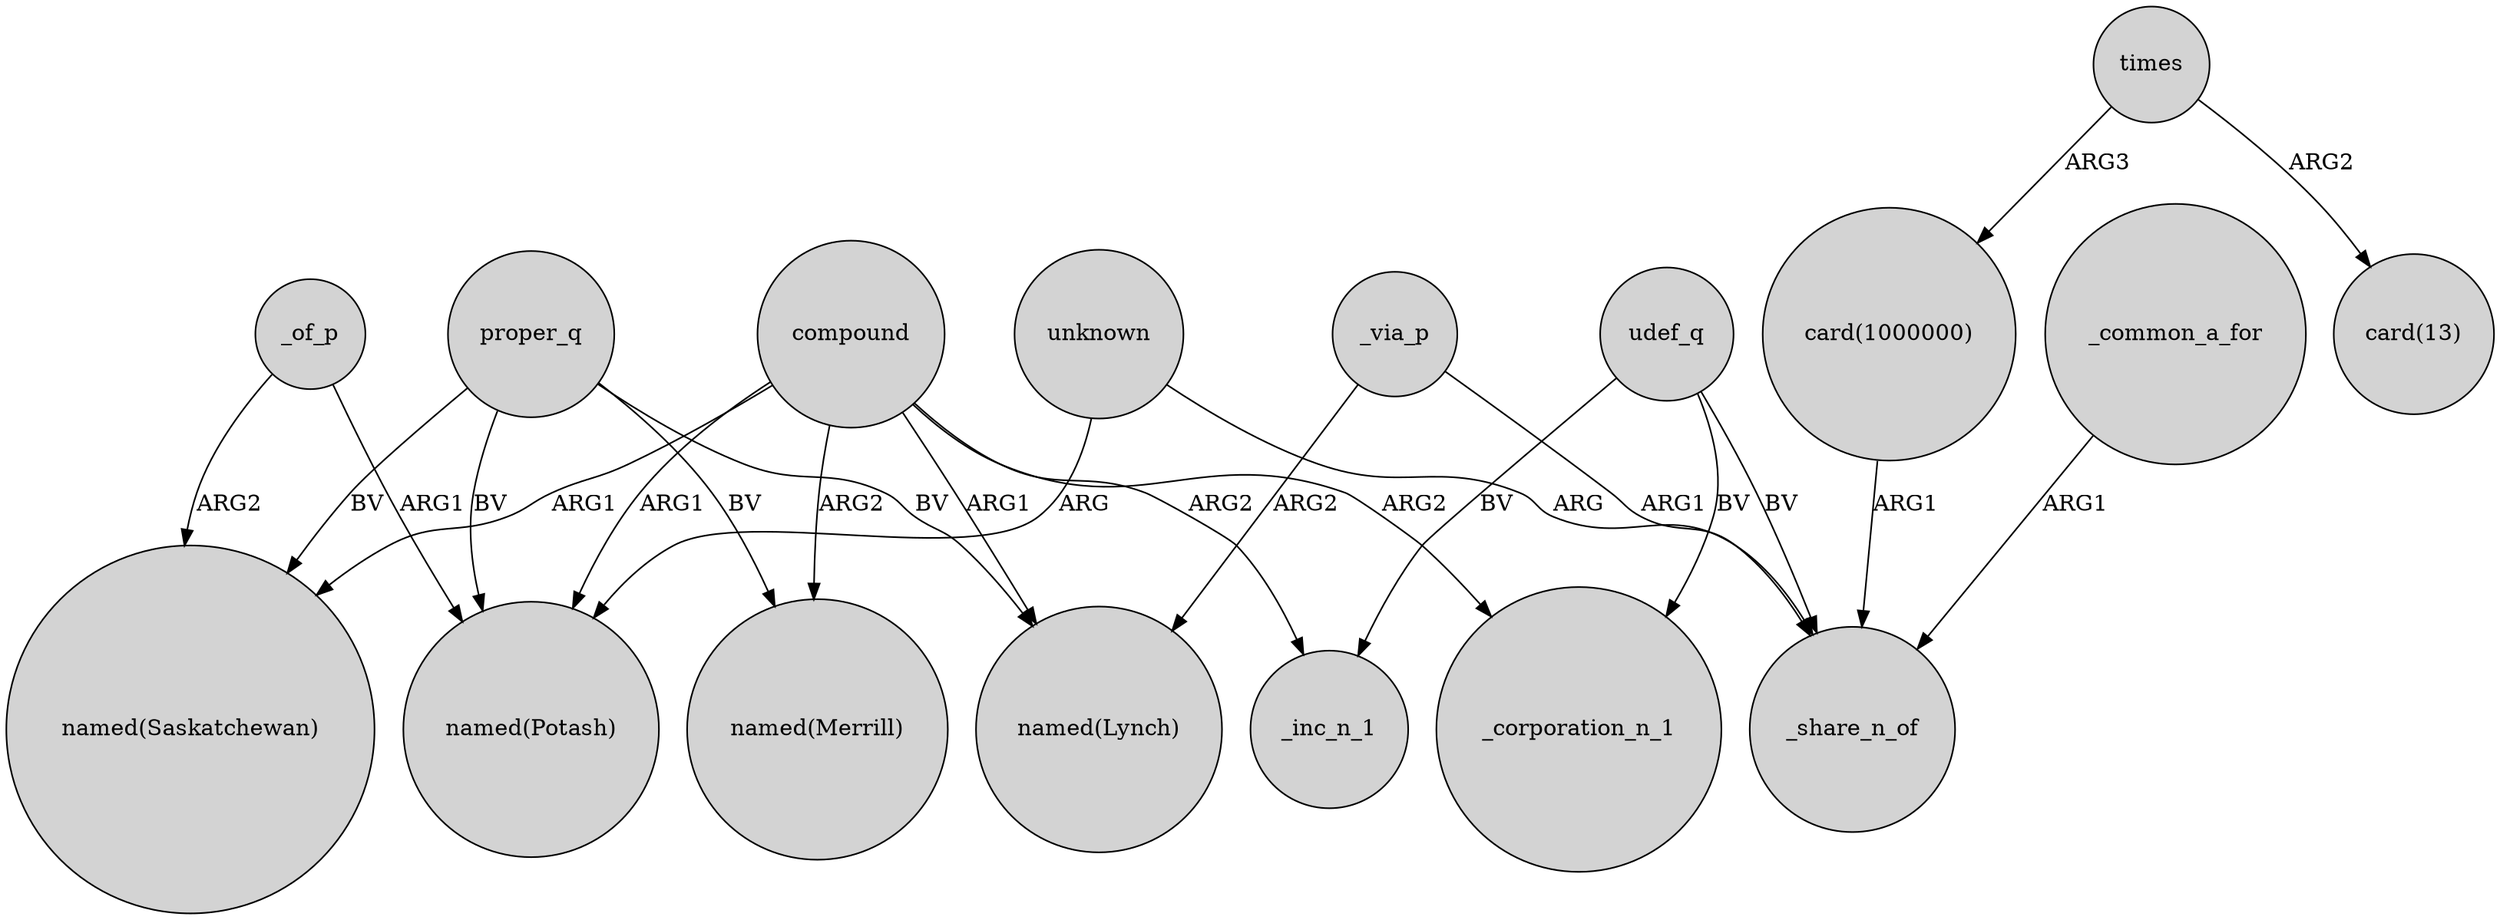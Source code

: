 digraph {
	node [shape=circle style=filled]
	_of_p -> "named(Potash)" [label=ARG1]
	compound -> "named(Lynch)" [label=ARG1]
	udef_q -> _inc_n_1 [label=BV]
	proper_q -> "named(Lynch)" [label=BV]
	_via_p -> "named(Lynch)" [label=ARG2]
	compound -> _corporation_n_1 [label=ARG2]
	compound -> "named(Saskatchewan)" [label=ARG1]
	compound -> "named(Merrill)" [label=ARG2]
	udef_q -> _corporation_n_1 [label=BV]
	times -> "card(1000000)" [label=ARG3]
	times -> "card(13)" [label=ARG2]
	_common_a_for -> _share_n_of [label=ARG1]
	udef_q -> _share_n_of [label=BV]
	"card(1000000)" -> _share_n_of [label=ARG1]
	unknown -> _share_n_of [label=ARG]
	proper_q -> "named(Saskatchewan)" [label=BV]
	unknown -> "named(Potash)" [label=ARG]
	proper_q -> "named(Potash)" [label=BV]
	proper_q -> "named(Merrill)" [label=BV]
	compound -> "named(Potash)" [label=ARG1]
	_via_p -> _share_n_of [label=ARG1]
	compound -> _inc_n_1 [label=ARG2]
	_of_p -> "named(Saskatchewan)" [label=ARG2]
}
